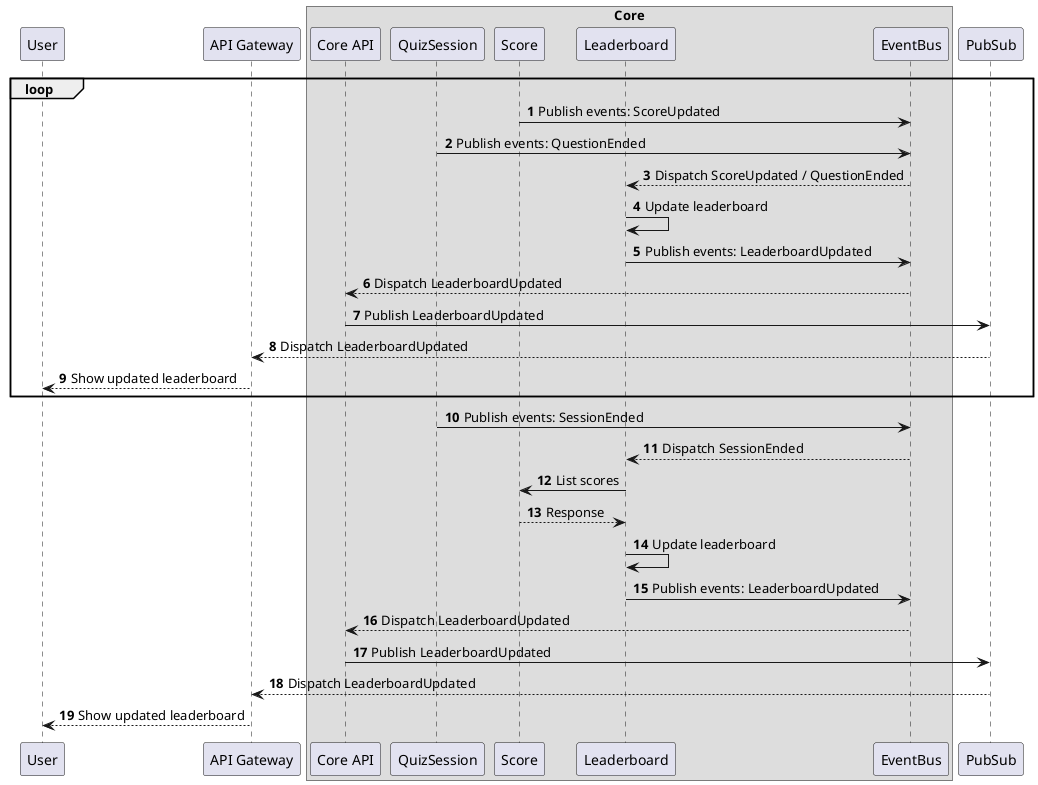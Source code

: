 @startuml
'https://plantuml.com/sequence-diagram

autonumber

participant User
participant APIGateway as "API Gateway"
box "Core"
    participant CoreAPI as "Core API"
    participant QuizSession
    participant Score
    participant Leaderboard
    participant EventBus
end box

loop
    Score -> EventBus: Publish events: ScoreUpdated
    QuizSession -> EventBus: Publish events: QuestionEnded
    EventBus --> Leaderboard: Dispatch ScoreUpdated / QuestionEnded
    Leaderboard -> Leaderboard: Update leaderboard
    Leaderboard -> EventBus: Publish events: LeaderboardUpdated
    EventBus --> CoreAPI: Dispatch LeaderboardUpdated
    CoreAPI -> PubSub: Publish LeaderboardUpdated
    PubSub --> APIGateway: Dispatch LeaderboardUpdated
    APIGateway --> User: Show updated leaderboard
end
QuizSession -> EventBus: Publish events: SessionEnded
EventBus --> Leaderboard: Dispatch SessionEnded
Leaderboard -> Score: List scores
Score --> Leaderboard: Response
Leaderboard -> Leaderboard: Update leaderboard
Leaderboard -> EventBus: Publish events: LeaderboardUpdated
EventBus --> CoreAPI: Dispatch LeaderboardUpdated
CoreAPI -> PubSub: Publish LeaderboardUpdated
PubSub --> APIGateway: Dispatch LeaderboardUpdated
APIGateway --> User: Show updated leaderboard
@enduml